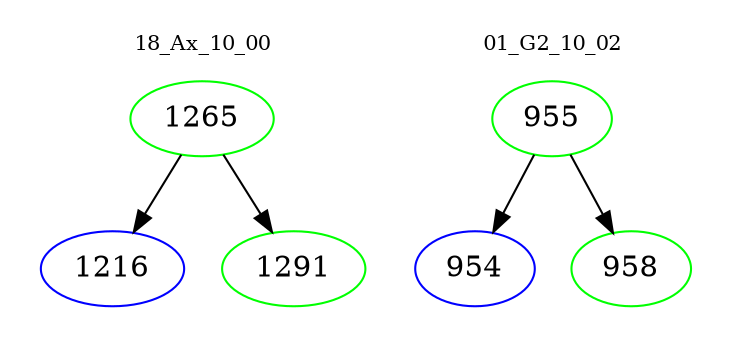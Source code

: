 digraph{
subgraph cluster_0 {
color = white
label = "18_Ax_10_00";
fontsize=10;
T0_1265 [label="1265", color="green"]
T0_1265 -> T0_1216 [color="black"]
T0_1216 [label="1216", color="blue"]
T0_1265 -> T0_1291 [color="black"]
T0_1291 [label="1291", color="green"]
}
subgraph cluster_1 {
color = white
label = "01_G2_10_02";
fontsize=10;
T1_955 [label="955", color="green"]
T1_955 -> T1_954 [color="black"]
T1_954 [label="954", color="blue"]
T1_955 -> T1_958 [color="black"]
T1_958 [label="958", color="green"]
}
}
